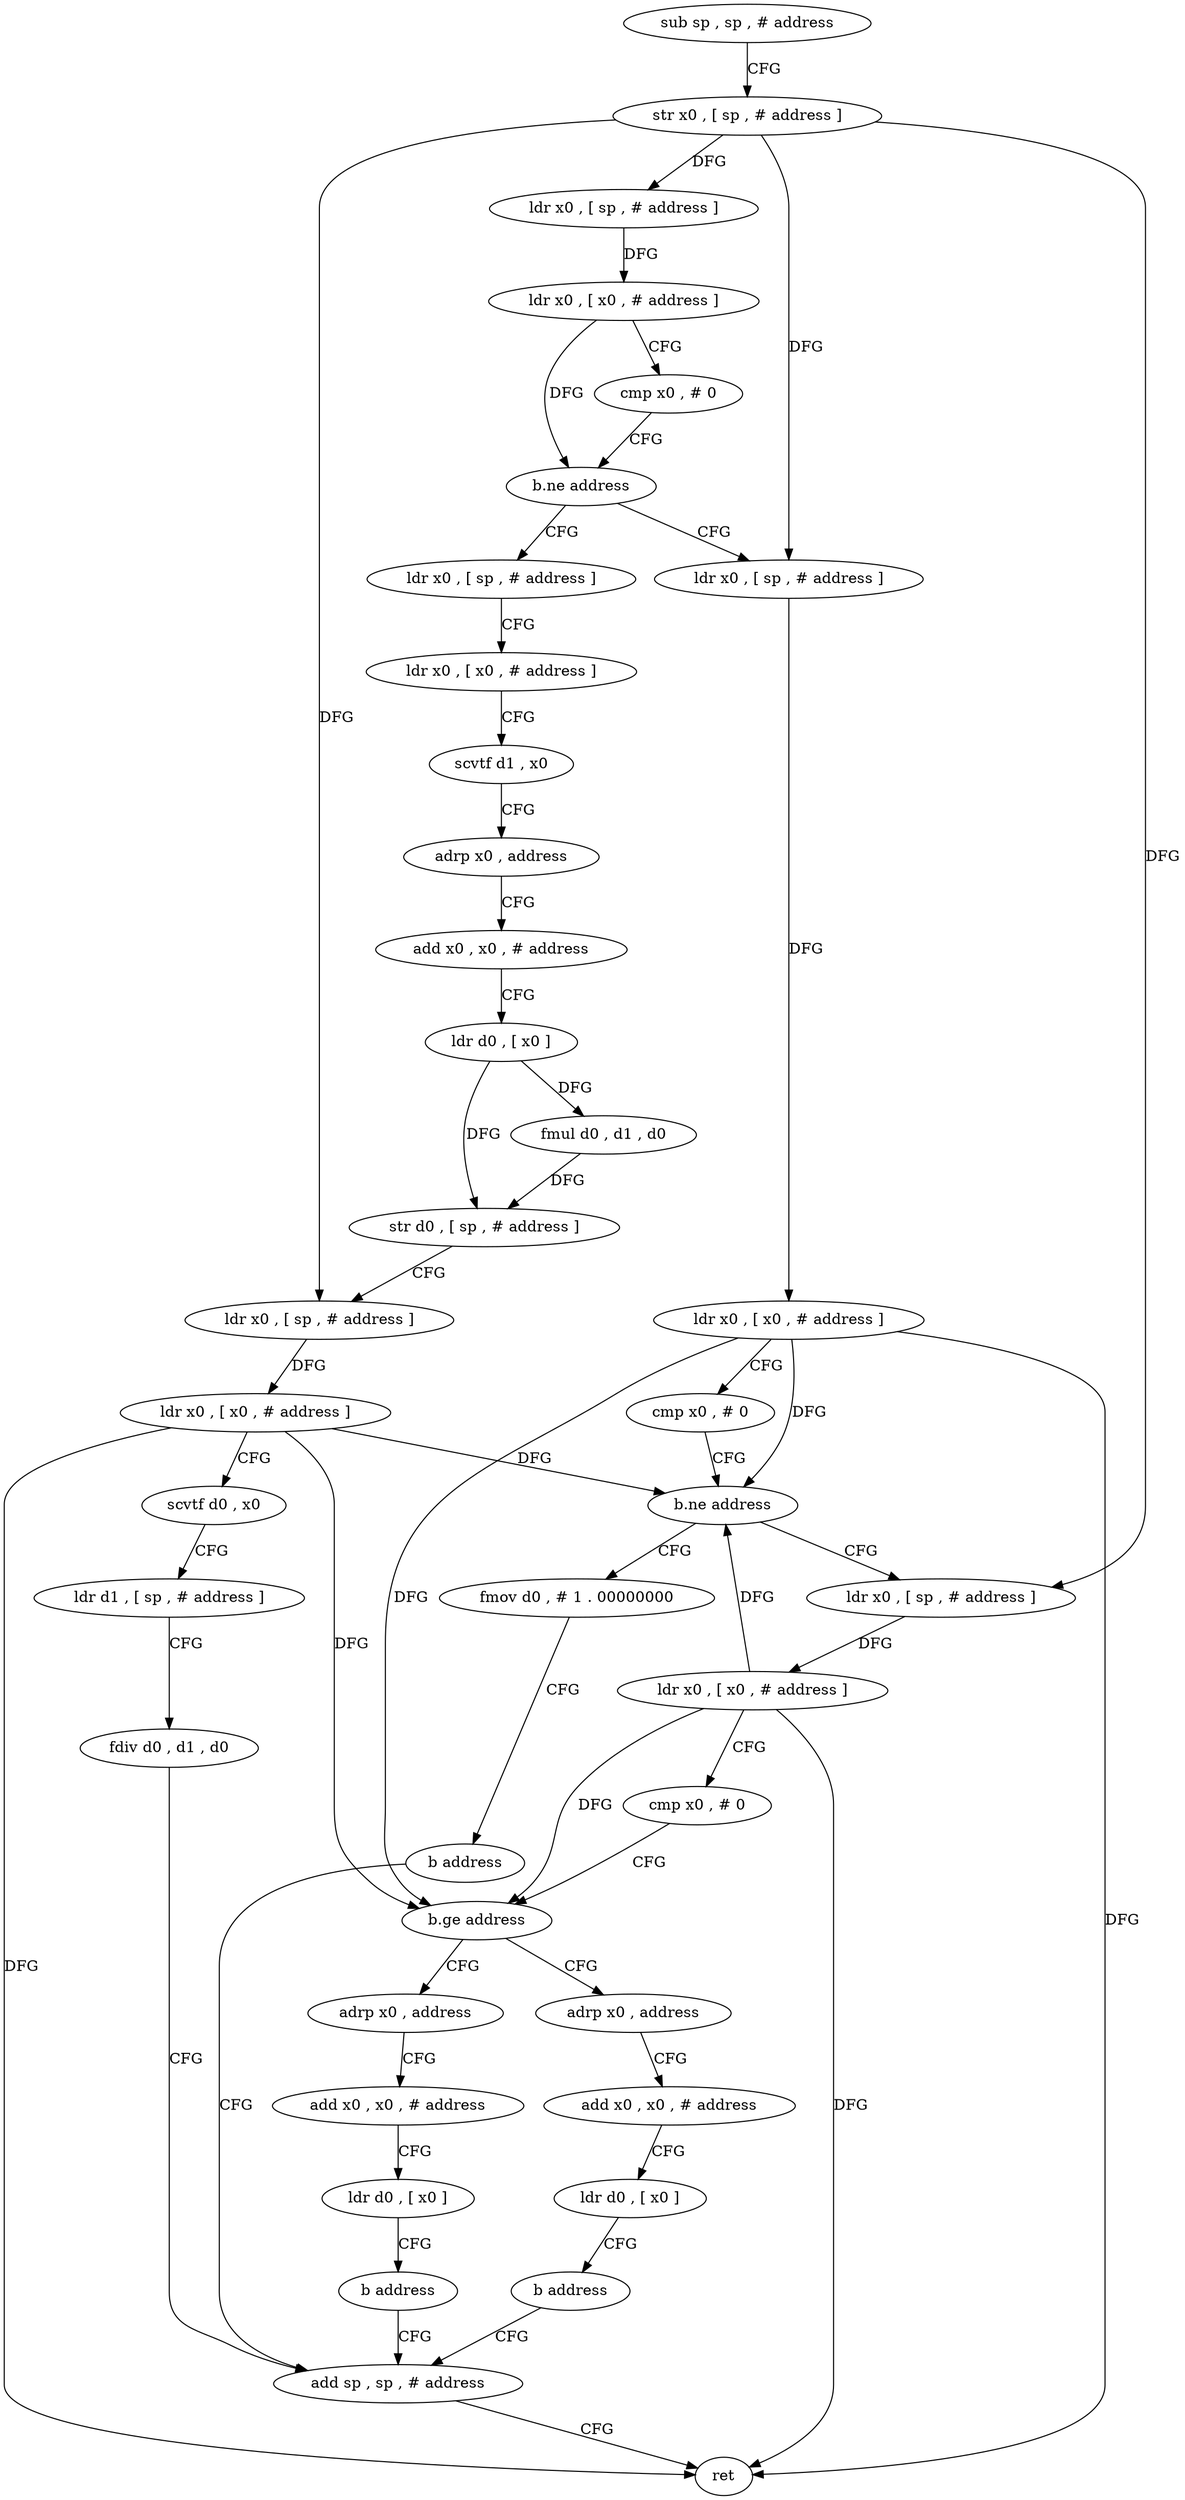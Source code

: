 digraph "func" {
"4255984" [label = "sub sp , sp , # address" ]
"4255988" [label = "str x0 , [ sp , # address ]" ]
"4255992" [label = "ldr x0 , [ sp , # address ]" ]
"4255996" [label = "ldr x0 , [ x0 , # address ]" ]
"4256000" [label = "cmp x0 , # 0" ]
"4256004" [label = "b.ne address" ]
"4256080" [label = "ldr x0 , [ sp , # address ]" ]
"4256008" [label = "ldr x0 , [ sp , # address ]" ]
"4256084" [label = "ldr x0 , [ x0 , # address ]" ]
"4256088" [label = "scvtf d1 , x0" ]
"4256092" [label = "adrp x0 , address" ]
"4256096" [label = "add x0 , x0 , # address" ]
"4256100" [label = "ldr d0 , [ x0 ]" ]
"4256104" [label = "fmul d0 , d1 , d0" ]
"4256108" [label = "str d0 , [ sp , # address ]" ]
"4256112" [label = "ldr x0 , [ sp , # address ]" ]
"4256116" [label = "ldr x0 , [ x0 , # address ]" ]
"4256120" [label = "scvtf d0 , x0" ]
"4256124" [label = "ldr d1 , [ sp , # address ]" ]
"4256128" [label = "fdiv d0 , d1 , d0" ]
"4256132" [label = "add sp , sp , # address" ]
"4256012" [label = "ldr x0 , [ x0 , # address ]" ]
"4256016" [label = "cmp x0 , # 0" ]
"4256020" [label = "b.ne address" ]
"4256032" [label = "ldr x0 , [ sp , # address ]" ]
"4256024" [label = "fmov d0 , # 1 . 00000000" ]
"4256036" [label = "ldr x0 , [ x0 , # address ]" ]
"4256040" [label = "cmp x0 , # 0" ]
"4256044" [label = "b.ge address" ]
"4256064" [label = "adrp x0 , address" ]
"4256048" [label = "adrp x0 , address" ]
"4256028" [label = "b address" ]
"4256068" [label = "add x0 , x0 , # address" ]
"4256072" [label = "ldr d0 , [ x0 ]" ]
"4256076" [label = "b address" ]
"4256052" [label = "add x0 , x0 , # address" ]
"4256056" [label = "ldr d0 , [ x0 ]" ]
"4256060" [label = "b address" ]
"4256136" [label = "ret" ]
"4255984" -> "4255988" [ label = "CFG" ]
"4255988" -> "4255992" [ label = "DFG" ]
"4255988" -> "4256112" [ label = "DFG" ]
"4255988" -> "4256008" [ label = "DFG" ]
"4255988" -> "4256032" [ label = "DFG" ]
"4255992" -> "4255996" [ label = "DFG" ]
"4255996" -> "4256000" [ label = "CFG" ]
"4255996" -> "4256004" [ label = "DFG" ]
"4256000" -> "4256004" [ label = "CFG" ]
"4256004" -> "4256080" [ label = "CFG" ]
"4256004" -> "4256008" [ label = "CFG" ]
"4256080" -> "4256084" [ label = "CFG" ]
"4256008" -> "4256012" [ label = "DFG" ]
"4256084" -> "4256088" [ label = "CFG" ]
"4256088" -> "4256092" [ label = "CFG" ]
"4256092" -> "4256096" [ label = "CFG" ]
"4256096" -> "4256100" [ label = "CFG" ]
"4256100" -> "4256104" [ label = "DFG" ]
"4256100" -> "4256108" [ label = "DFG" ]
"4256104" -> "4256108" [ label = "DFG" ]
"4256108" -> "4256112" [ label = "CFG" ]
"4256112" -> "4256116" [ label = "DFG" ]
"4256116" -> "4256120" [ label = "CFG" ]
"4256116" -> "4256020" [ label = "DFG" ]
"4256116" -> "4256136" [ label = "DFG" ]
"4256116" -> "4256044" [ label = "DFG" ]
"4256120" -> "4256124" [ label = "CFG" ]
"4256124" -> "4256128" [ label = "CFG" ]
"4256128" -> "4256132" [ label = "CFG" ]
"4256132" -> "4256136" [ label = "CFG" ]
"4256012" -> "4256016" [ label = "CFG" ]
"4256012" -> "4256020" [ label = "DFG" ]
"4256012" -> "4256136" [ label = "DFG" ]
"4256012" -> "4256044" [ label = "DFG" ]
"4256016" -> "4256020" [ label = "CFG" ]
"4256020" -> "4256032" [ label = "CFG" ]
"4256020" -> "4256024" [ label = "CFG" ]
"4256032" -> "4256036" [ label = "DFG" ]
"4256024" -> "4256028" [ label = "CFG" ]
"4256036" -> "4256040" [ label = "CFG" ]
"4256036" -> "4256020" [ label = "DFG" ]
"4256036" -> "4256136" [ label = "DFG" ]
"4256036" -> "4256044" [ label = "DFG" ]
"4256040" -> "4256044" [ label = "CFG" ]
"4256044" -> "4256064" [ label = "CFG" ]
"4256044" -> "4256048" [ label = "CFG" ]
"4256064" -> "4256068" [ label = "CFG" ]
"4256048" -> "4256052" [ label = "CFG" ]
"4256028" -> "4256132" [ label = "CFG" ]
"4256068" -> "4256072" [ label = "CFG" ]
"4256072" -> "4256076" [ label = "CFG" ]
"4256076" -> "4256132" [ label = "CFG" ]
"4256052" -> "4256056" [ label = "CFG" ]
"4256056" -> "4256060" [ label = "CFG" ]
"4256060" -> "4256132" [ label = "CFG" ]
}
